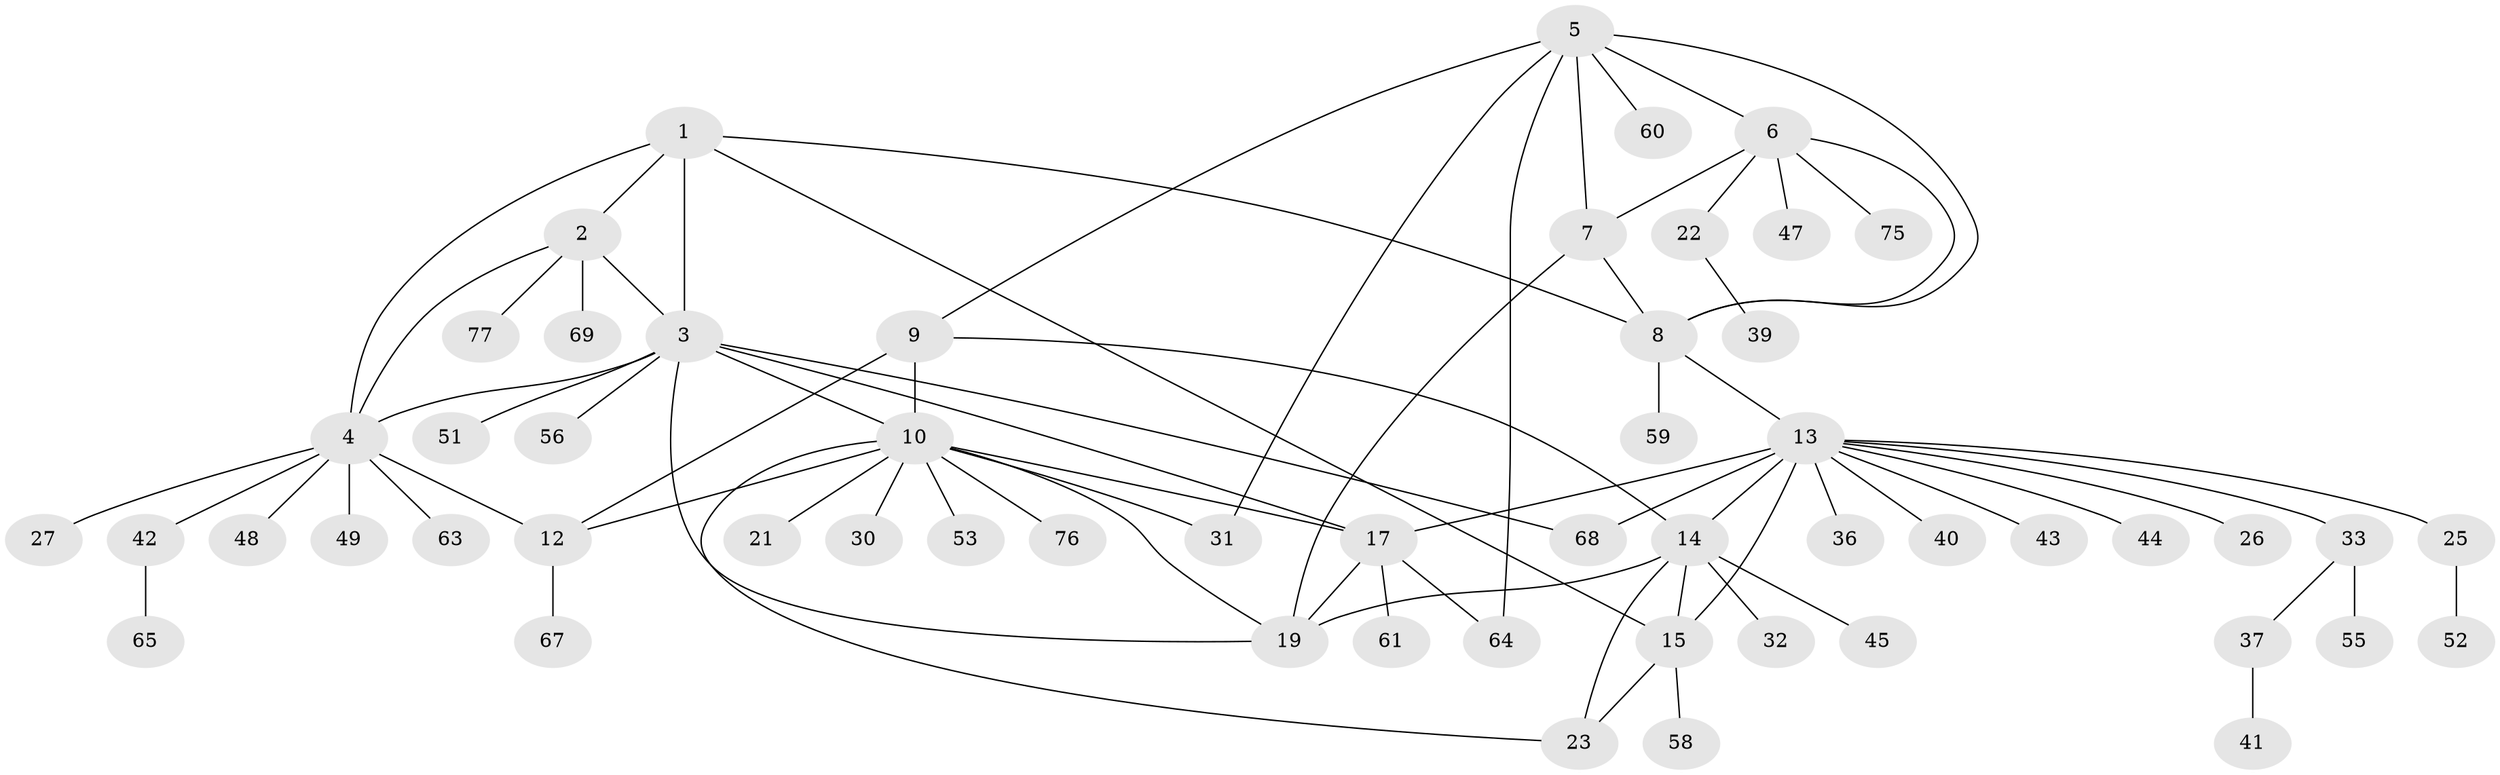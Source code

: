 // Generated by graph-tools (version 1.1) at 2025/52/02/27/25 19:52:20]
// undirected, 56 vertices, 78 edges
graph export_dot {
graph [start="1"]
  node [color=gray90,style=filled];
  1 [super="+74"];
  2 [super="+46"];
  3 [super="+18"];
  4 [super="+29"];
  5 [super="+66"];
  6 [super="+79"];
  7 [super="+35"];
  8 [super="+72"];
  9 [super="+11"];
  10 [super="+20"];
  12 [super="+57"];
  13 [super="+16"];
  14 [super="+28"];
  15 [super="+50"];
  17 [super="+38"];
  19 [super="+24"];
  21;
  22 [super="+54"];
  23 [super="+34"];
  25 [super="+71"];
  26;
  27 [super="+80"];
  30;
  31;
  32;
  33 [super="+73"];
  36;
  37 [super="+78"];
  39;
  40;
  41;
  42 [super="+62"];
  43;
  44;
  45;
  47;
  48;
  49;
  51;
  52;
  53;
  55;
  56;
  58;
  59;
  60;
  61;
  63;
  64;
  65;
  67 [super="+70"];
  68;
  69;
  75;
  76;
  77;
  1 -- 2;
  1 -- 3;
  1 -- 4;
  1 -- 8;
  1 -- 15;
  2 -- 3;
  2 -- 4;
  2 -- 69;
  2 -- 77;
  3 -- 4;
  3 -- 17;
  3 -- 51;
  3 -- 19;
  3 -- 68;
  3 -- 56;
  3 -- 10;
  4 -- 12;
  4 -- 27;
  4 -- 42;
  4 -- 48;
  4 -- 49;
  4 -- 63;
  5 -- 6;
  5 -- 7;
  5 -- 8;
  5 -- 31;
  5 -- 60;
  5 -- 64;
  5 -- 9;
  6 -- 7;
  6 -- 8;
  6 -- 22;
  6 -- 47;
  6 -- 75;
  7 -- 8;
  7 -- 19;
  8 -- 13;
  8 -- 59;
  9 -- 10 [weight=2];
  9 -- 12 [weight=2];
  9 -- 14;
  10 -- 12;
  10 -- 21;
  10 -- 30;
  10 -- 53;
  10 -- 76;
  10 -- 17;
  10 -- 19;
  10 -- 23;
  10 -- 31;
  12 -- 67;
  13 -- 14 [weight=2];
  13 -- 15 [weight=2];
  13 -- 17;
  13 -- 26;
  13 -- 40;
  13 -- 44;
  13 -- 68;
  13 -- 33;
  13 -- 36;
  13 -- 25;
  13 -- 43;
  14 -- 15;
  14 -- 23;
  14 -- 45;
  14 -- 32;
  14 -- 19;
  15 -- 58;
  15 -- 23;
  17 -- 19;
  17 -- 61;
  17 -- 64;
  22 -- 39;
  25 -- 52;
  33 -- 37;
  33 -- 55;
  37 -- 41;
  42 -- 65;
}
